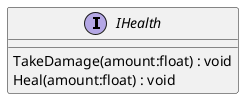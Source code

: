 @startuml
interface IHealth {
    TakeDamage(amount:float) : void
    Heal(amount:float) : void
}
@enduml

